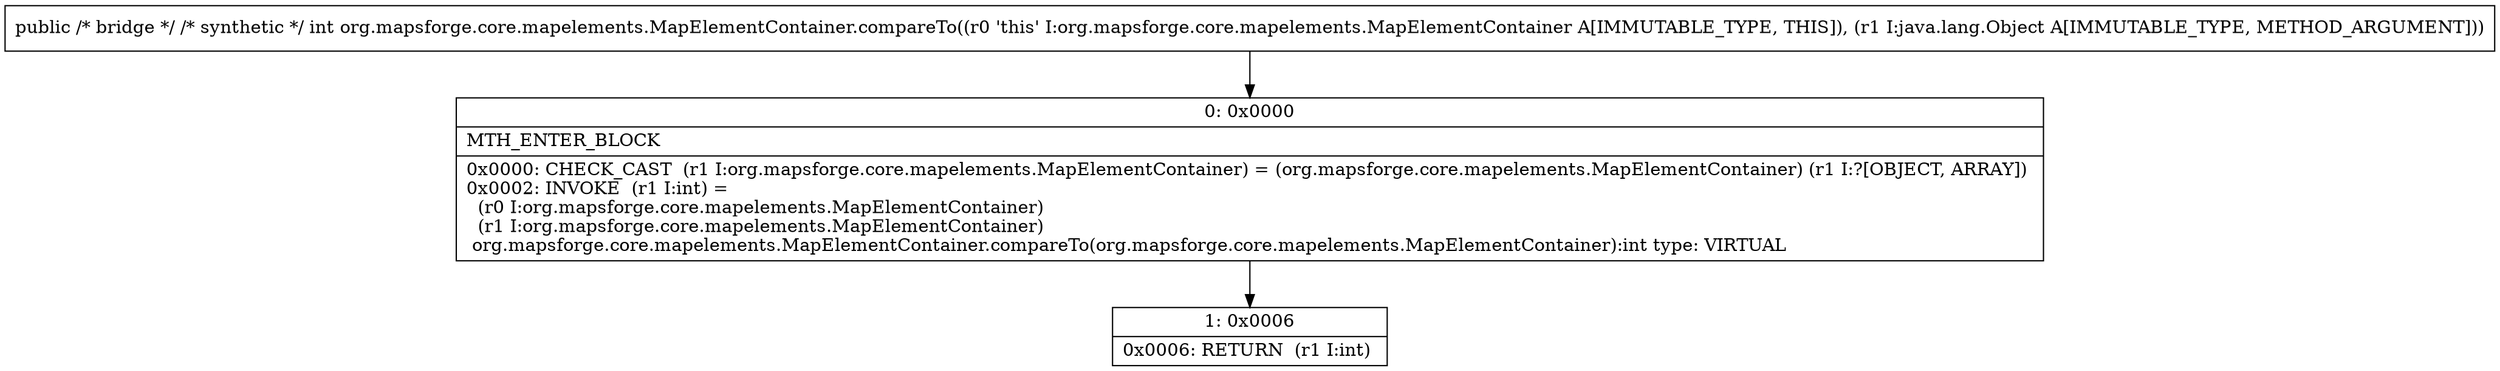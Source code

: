 digraph "CFG fororg.mapsforge.core.mapelements.MapElementContainer.compareTo(Ljava\/lang\/Object;)I" {
Node_0 [shape=record,label="{0\:\ 0x0000|MTH_ENTER_BLOCK\l|0x0000: CHECK_CAST  (r1 I:org.mapsforge.core.mapelements.MapElementContainer) = (org.mapsforge.core.mapelements.MapElementContainer) (r1 I:?[OBJECT, ARRAY]) \l0x0002: INVOKE  (r1 I:int) = \l  (r0 I:org.mapsforge.core.mapelements.MapElementContainer)\l  (r1 I:org.mapsforge.core.mapelements.MapElementContainer)\l org.mapsforge.core.mapelements.MapElementContainer.compareTo(org.mapsforge.core.mapelements.MapElementContainer):int type: VIRTUAL \l}"];
Node_1 [shape=record,label="{1\:\ 0x0006|0x0006: RETURN  (r1 I:int) \l}"];
MethodNode[shape=record,label="{public \/* bridge *\/ \/* synthetic *\/ int org.mapsforge.core.mapelements.MapElementContainer.compareTo((r0 'this' I:org.mapsforge.core.mapelements.MapElementContainer A[IMMUTABLE_TYPE, THIS]), (r1 I:java.lang.Object A[IMMUTABLE_TYPE, METHOD_ARGUMENT])) }"];
MethodNode -> Node_0;
Node_0 -> Node_1;
}

